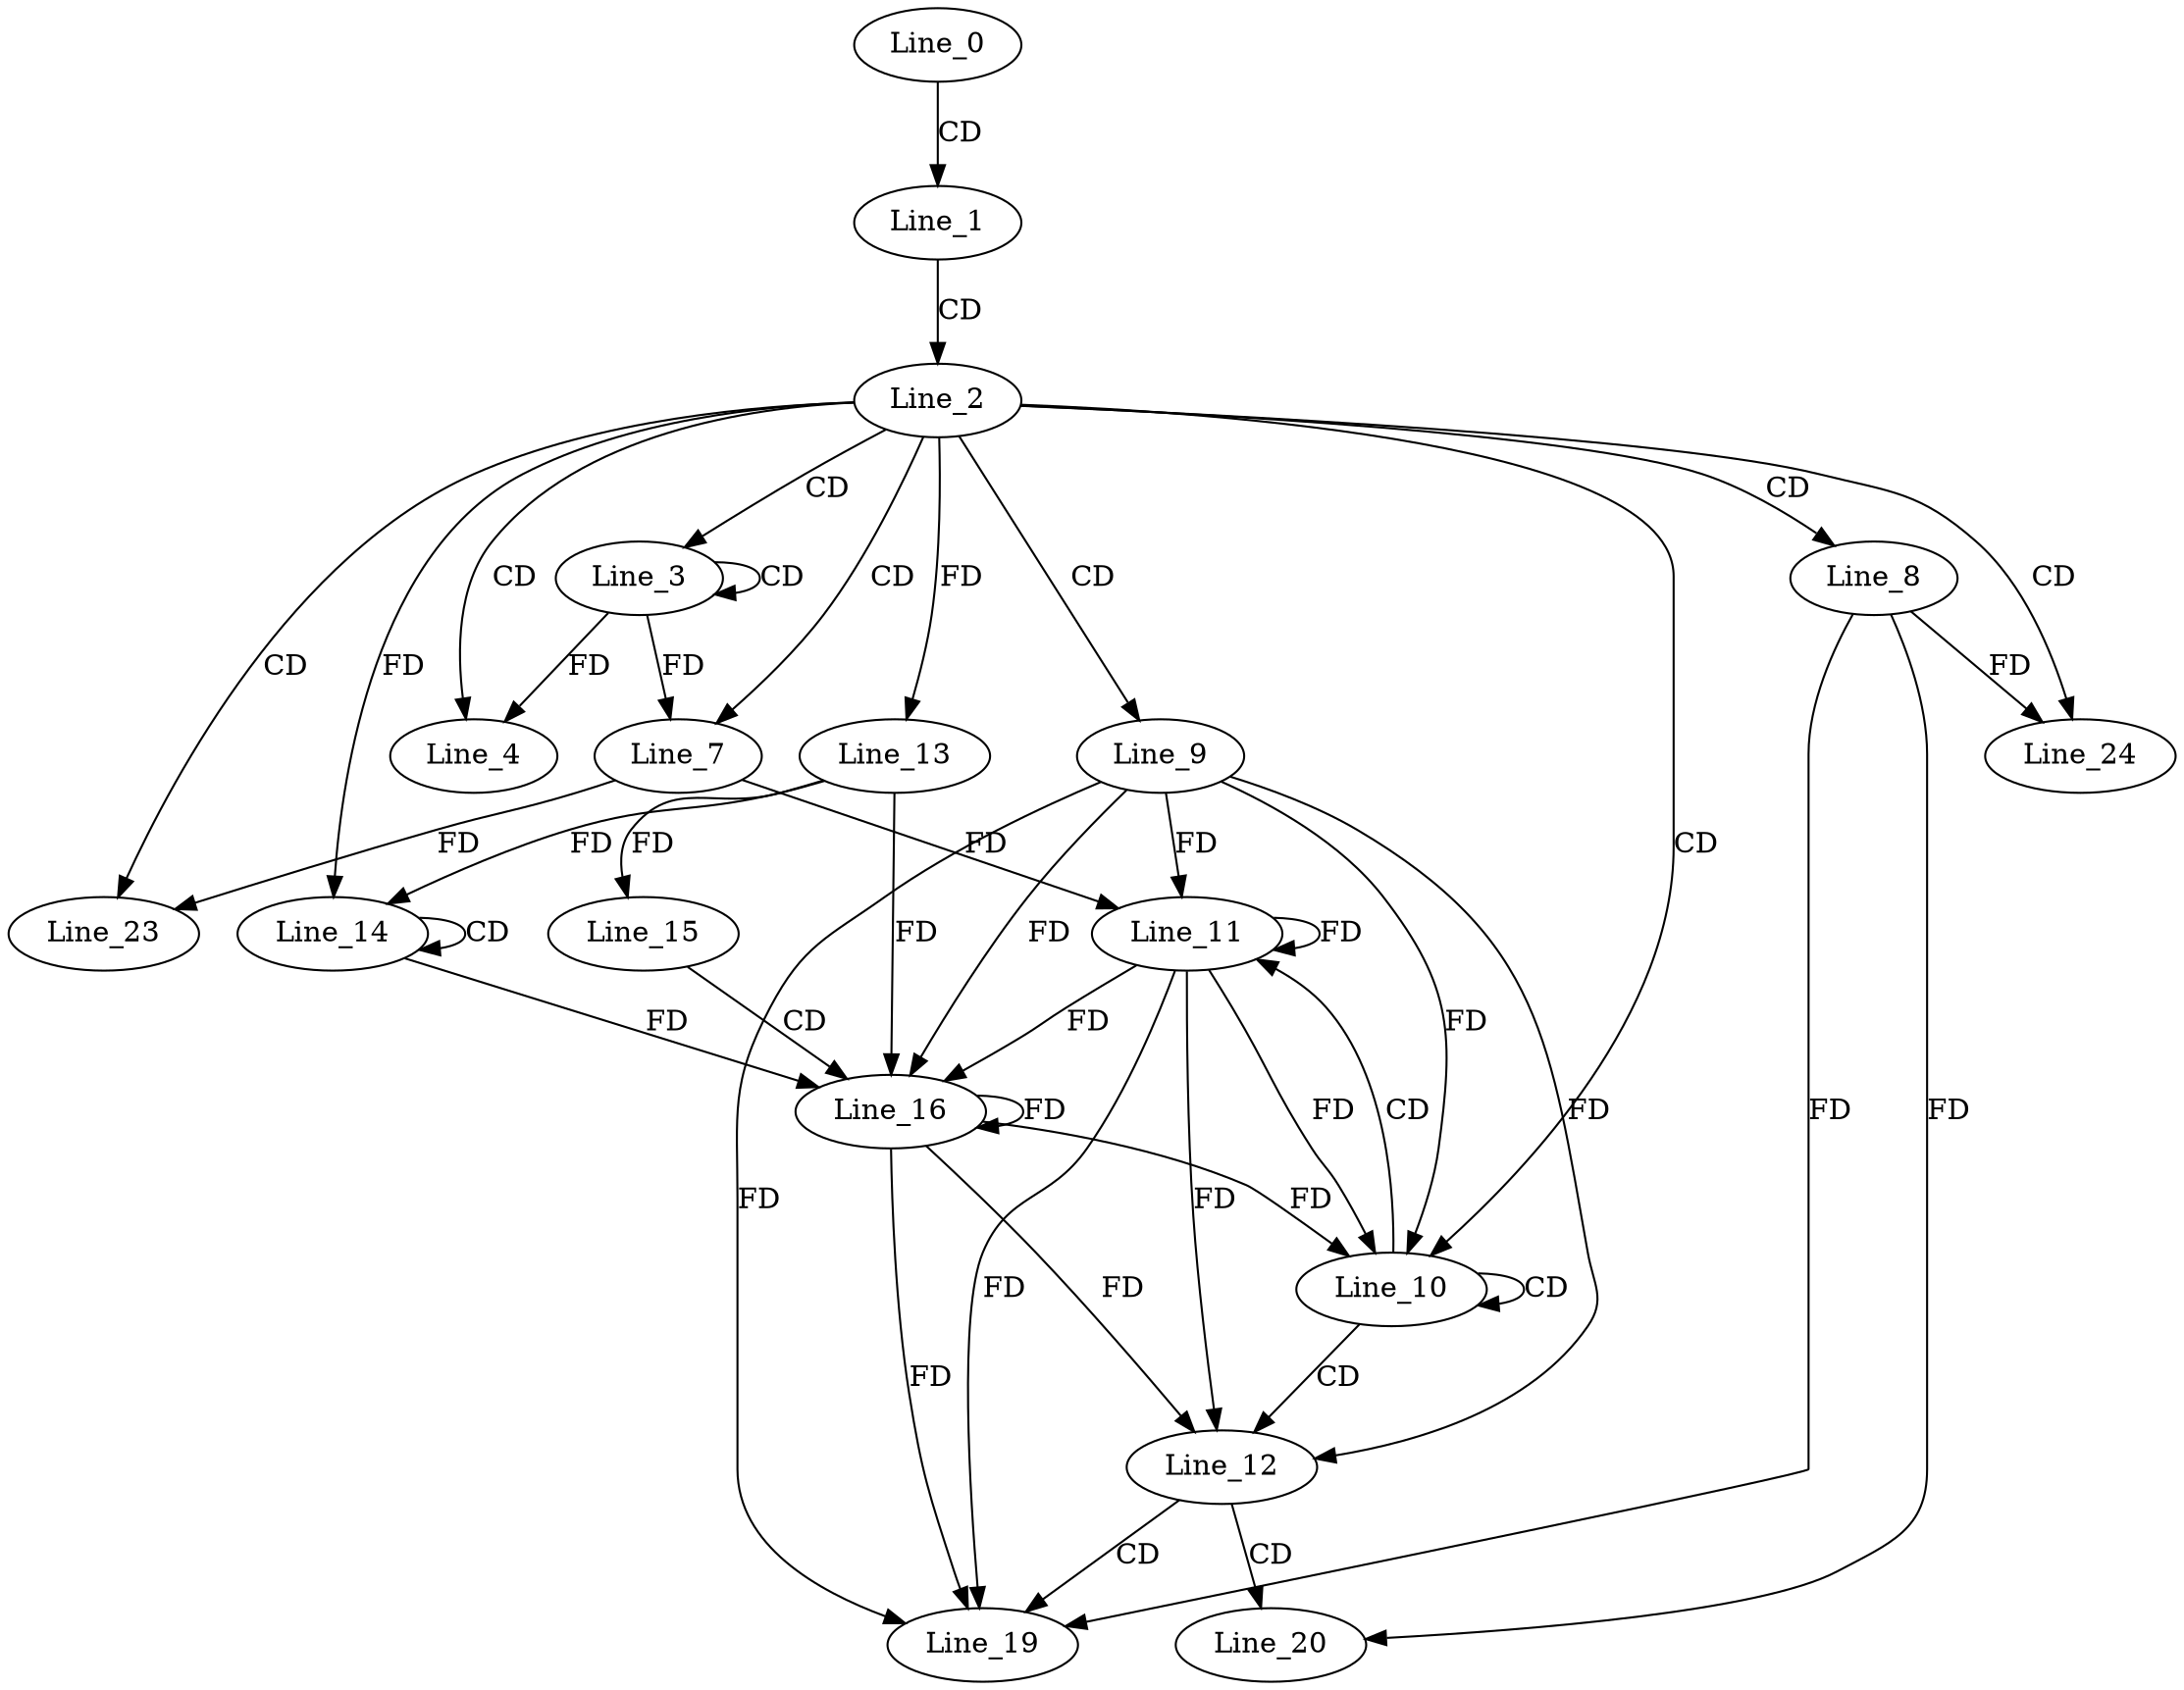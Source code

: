 digraph G {
  Line_0;
  Line_1;
  Line_2;
  Line_3;
  Line_3;
  Line_4;
  Line_7;
  Line_7;
  Line_8;
  Line_9;
  Line_10;
  Line_11;
  Line_11;
  Line_12;
  Line_13;
  Line_14;
  Line_14;
  Line_13;
  Line_15;
  Line_16;
  Line_16;
  Line_19;
  Line_20;
  Line_23;
  Line_24;
  Line_0 -> Line_1 [ label="CD" ];
  Line_1 -> Line_2 [ label="CD" ];
  Line_2 -> Line_3 [ label="CD" ];
  Line_3 -> Line_3 [ label="CD" ];
  Line_2 -> Line_4 [ label="CD" ];
  Line_3 -> Line_4 [ label="FD" ];
  Line_2 -> Line_7 [ label="CD" ];
  Line_3 -> Line_7 [ label="FD" ];
  Line_2 -> Line_8 [ label="CD" ];
  Line_2 -> Line_9 [ label="CD" ];
  Line_2 -> Line_10 [ label="CD" ];
  Line_10 -> Line_10 [ label="CD" ];
  Line_9 -> Line_10 [ label="FD" ];
  Line_10 -> Line_11 [ label="CD" ];
  Line_11 -> Line_11 [ label="FD" ];
  Line_9 -> Line_11 [ label="FD" ];
  Line_7 -> Line_11 [ label="FD" ];
  Line_10 -> Line_12 [ label="CD" ];
  Line_11 -> Line_12 [ label="FD" ];
  Line_9 -> Line_12 [ label="FD" ];
  Line_2 -> Line_13 [ label="FD" ];
  Line_14 -> Line_14 [ label="CD" ];
  Line_2 -> Line_14 [ label="FD" ];
  Line_13 -> Line_14 [ label="FD" ];
  Line_13 -> Line_15 [ label="FD" ];
  Line_15 -> Line_16 [ label="CD" ];
  Line_11 -> Line_16 [ label="FD" ];
  Line_16 -> Line_16 [ label="FD" ];
  Line_9 -> Line_16 [ label="FD" ];
  Line_13 -> Line_16 [ label="FD" ];
  Line_14 -> Line_16 [ label="FD" ];
  Line_12 -> Line_19 [ label="CD" ];
  Line_8 -> Line_19 [ label="FD" ];
  Line_11 -> Line_19 [ label="FD" ];
  Line_16 -> Line_19 [ label="FD" ];
  Line_9 -> Line_19 [ label="FD" ];
  Line_12 -> Line_20 [ label="CD" ];
  Line_8 -> Line_20 [ label="FD" ];
  Line_2 -> Line_23 [ label="CD" ];
  Line_7 -> Line_23 [ label="FD" ];
  Line_2 -> Line_24 [ label="CD" ];
  Line_8 -> Line_24 [ label="FD" ];
  Line_11 -> Line_10 [ label="FD" ];
  Line_16 -> Line_10 [ label="FD" ];
  Line_16 -> Line_12 [ label="FD" ];
}
